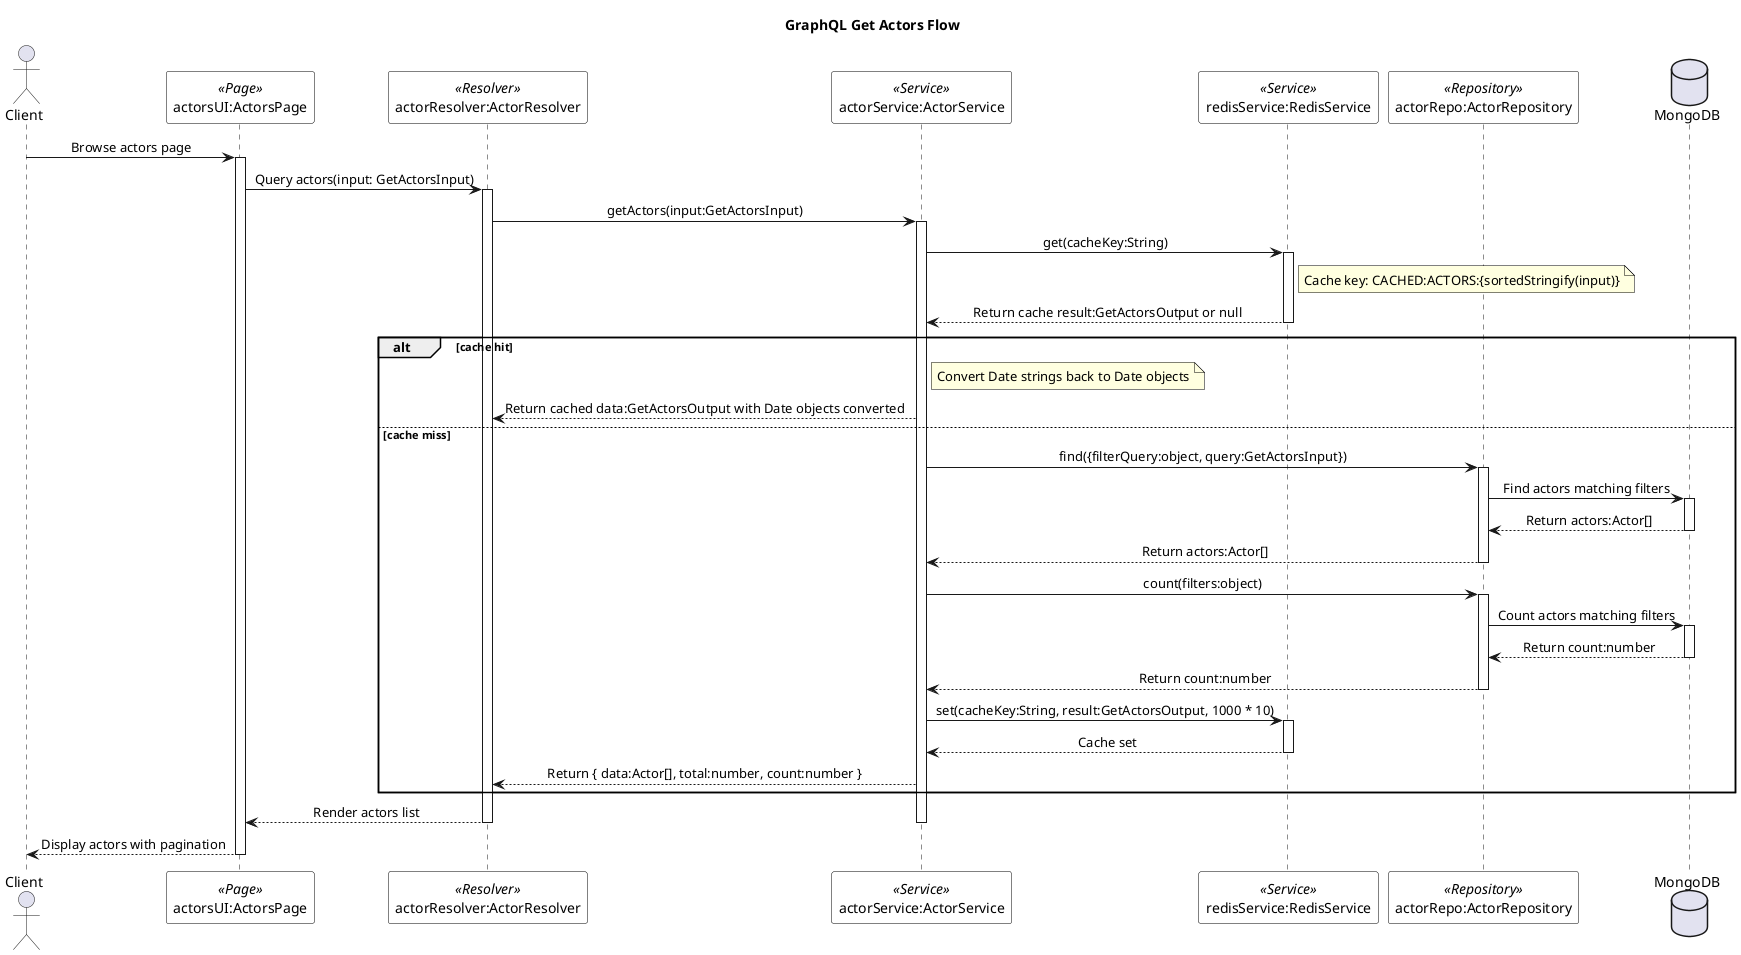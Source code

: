 @startuml GraphQL Get Actors Flow

skinparam SequenceMessageAlignment center
skinparam SequenceBoxBackgroundColor white
skinparam SequenceBoxBorderColor black
skinparam NoteBackgroundColor lightyellow
skinparam NoteBorderColor black
skinparam ParticipantBackgroundColor white
skinparam ParticipantBorderColor black

title GraphQL Get Actors Flow

actor "Client" as appClient
participant "actorsUI:ActorsPage" as actorsUI <<Page>>
participant "actorResolver:ActorResolver" as actorResolver <<Resolver>>
participant "actorService:ActorService" as actorService <<Service>>
participant "redisService:RedisService" as redisService <<Service>>
participant "actorRepo:ActorRepository" as actorRepo <<Repository>>
database "MongoDB" as mongoDB

appClient -> actorsUI : Browse actors page
activate actorsUI
actorsUI -> actorResolver : Query actors(input: GetActorsInput)
activate actorResolver

actorResolver -> actorService : getActors(input:GetActorsInput)
activate actorService

actorService -> redisService : get(cacheKey:String)
activate redisService
note right of redisService
  Cache key: CACHED:ACTORS:{sortedStringify(input)}
end note
redisService --> actorService : Return cache result:GetActorsOutput or null
deactivate redisService

alt cache hit
    note right of actorService
      Convert Date strings back to Date objects
    end note
    actorService --> actorResolver : Return cached data:GetActorsOutput with Date objects converted
else cache miss
    actorService -> actorRepo : find({filterQuery:object, query:GetActorsInput})
    activate actorRepo
    actorRepo -> mongoDB : Find actors matching filters
    activate mongoDB
    mongoDB --> actorRepo : Return actors:Actor[]
    deactivate mongoDB
    actorRepo --> actorService : Return actors:Actor[]
    deactivate actorRepo

    actorService -> actorRepo : count(filters:object)
    activate actorRepo
    actorRepo -> mongoDB : Count actors matching filters
    activate mongoDB
    mongoDB --> actorRepo : Return count:number
    deactivate mongoDB
    actorRepo --> actorService : Return count:number
    deactivate actorRepo

    actorService -> redisService : set(cacheKey:String, result:GetActorsOutput, 1000 * 10)
    activate redisService
    redisService --> actorService : Cache set
    deactivate redisService

    actorService --> actorResolver : Return { data:Actor[], total:number, count:number }
end

actorResolver --> actorsUI : Render actors list
deactivate actorService
deactivate actorResolver
actorsUI --> appClient : Display actors with pagination
deactivate actorsUI

@enduml
